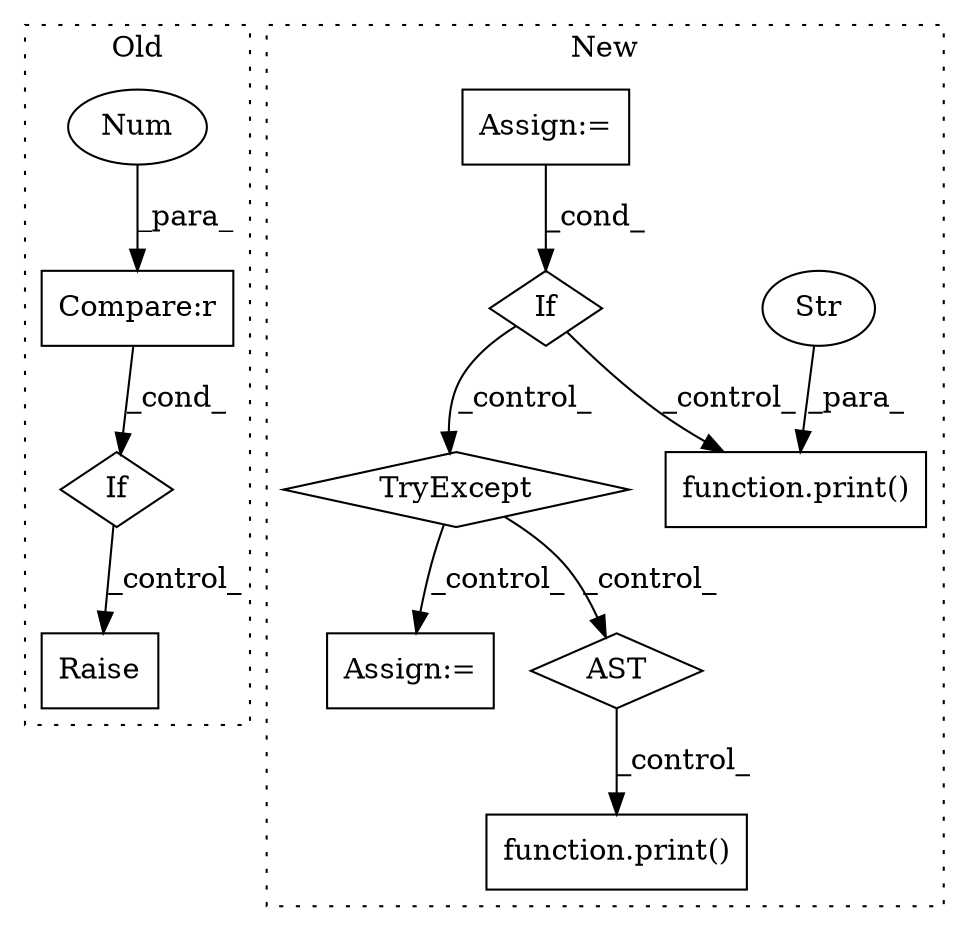 digraph G {
subgraph cluster0 {
1 [label="Raise" a="91" s="1762" l="6" shape="box"];
5 [label="If" a="96" s="1132" l="3" shape="diamond"];
6 [label="Compare:r" a="40" s="1140" l="6" shape="box"];
7 [label="Num" a="76" s="1145" l="1" shape="ellipse"];
label = "Old";
style="dotted";
}
subgraph cluster1 {
2 [label="function.print()" a="75" s="2269,2277" l="6,1" shape="box"];
3 [label="Str" a="66" s="2275" l="2" shape="ellipse"];
4 [label="If" a="96" s="623" l="3" shape="diamond"];
8 [label="Assign:=" a="68" s="1189" l="3" shape="box"];
9 [label="function.print()" a="75" s="1830,1878" l="6,1" shape="box"];
10 [label="AST" a="2" s="1661,0" l="7,0" shape="diamond"];
11 [label="TryExcept" a="71" s="1159" l="27" shape="diamond"];
12 [label="Assign:=" a="68" s="538" l="3" shape="box"];
label = "New";
style="dotted";
}
3 -> 2 [label="_para_"];
4 -> 2 [label="_control_"];
4 -> 11 [label="_control_"];
5 -> 1 [label="_control_"];
6 -> 5 [label="_cond_"];
7 -> 6 [label="_para_"];
10 -> 9 [label="_control_"];
11 -> 8 [label="_control_"];
11 -> 10 [label="_control_"];
12 -> 4 [label="_cond_"];
}